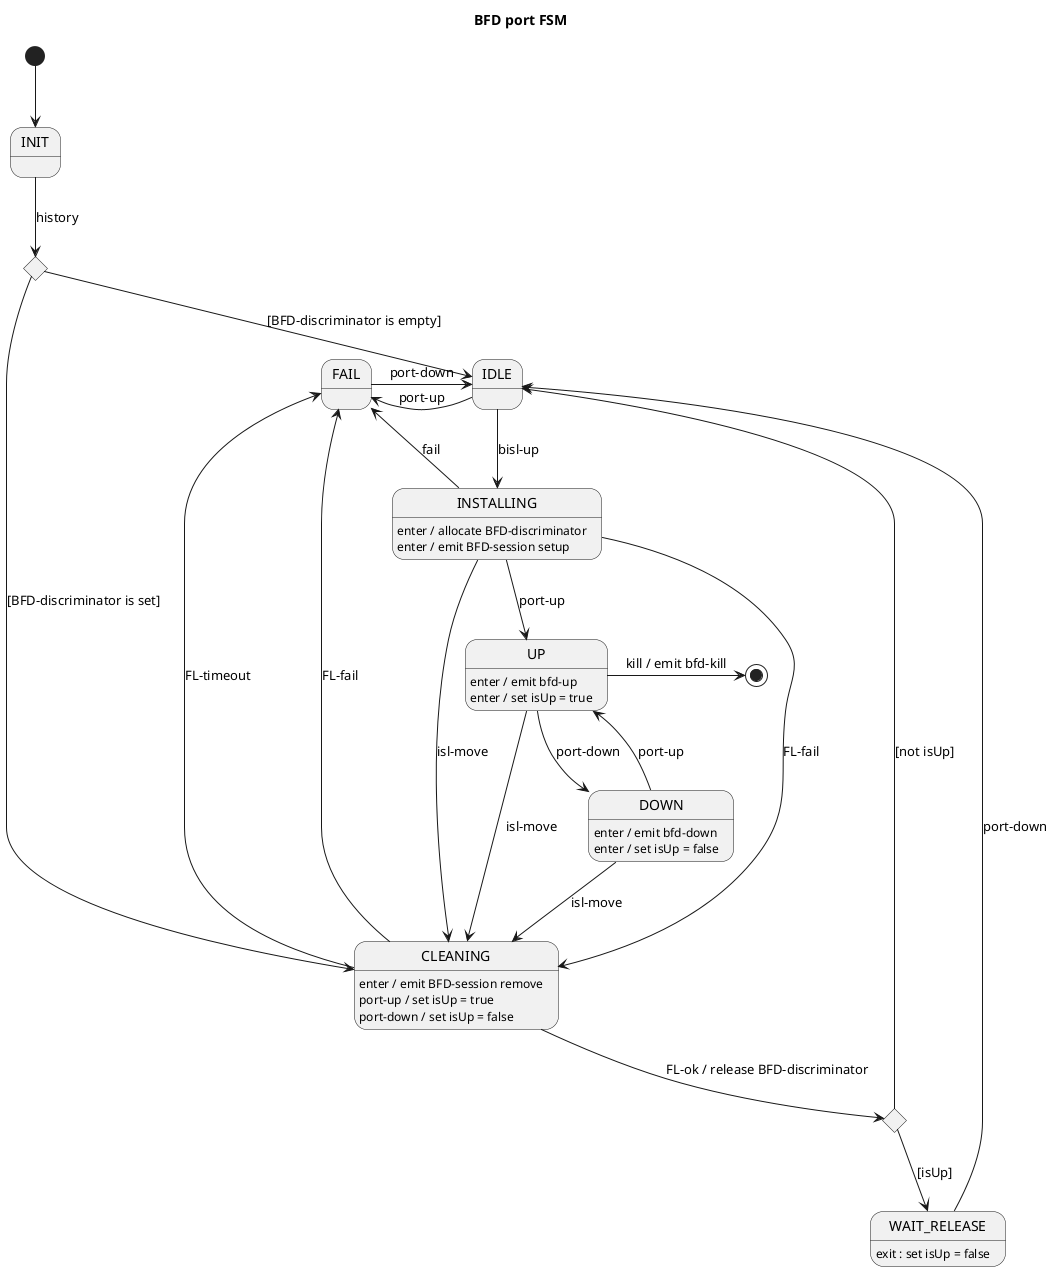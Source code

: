 Internal data
* BFD-discriminator
* isUp (initial false)

Internal signals
* fail

Input signals
* port-up
* port-down
* bisl-up [ISL-FSM]
* FL-ok
* FL-fail
* FL-timeout
* isl-move [ISL-FSM]
* kill

Output signals
* bfd-up
* bfd-down
* bfd-kill

@startuml
title BFD port FSM

[*] --> INIT

state initChoice <<choice>>
INIT --> initChoice : history

initChoice --> IDLE : [BFD-discriminator is empty]
initChoice --> CLEANING : [BFD-discriminator is set]

IDLE --> INSTALLING : bisl-up
IDLE -l-> FAIL : port-up

INSTALLING --> UP : port-up
INSTALLING --> CLEANING : FL-fail
INSTALLING --> CLEANING : isl-move
INSTALLING --> FAIL : fail
INSTALLING : enter / allocate BFD-discriminator
INSTALLING : enter / emit BFD-session setup

state cleaningChoice <<choice>>

CLEANING --> cleaningChoice : FL-ok / release BFD-discriminator
CLEANING --> FAIL : FL-fail
CLEANING --> FAIL : FL-timeout
CLEANING : enter / emit BFD-session remove
CLEANING : port-up / set isUp = true
CLEANING : port-down / set isUp = false

cleaningChoice --> IDLE : [not isUp]
cleaningChoice --> WAIT_RELEASE : [isUp]

WAIT_RELEASE --> IDLE : port-down
WAIT_RELEASE : exit : set isUp = false

UP --> DOWN : port-down
UP --> CLEANING : isl-move
UP -> [*] : kill / emit bfd-kill
UP : enter / emit bfd-up
UP : enter / set isUp = true

DOWN --> UP : port-up
DOWN --> CLEANING : isl-move
DOWN : enter / emit bfd-down
DOWN : enter / set isUp = false

FAIL -r-> IDLE : port-down

@enduml
